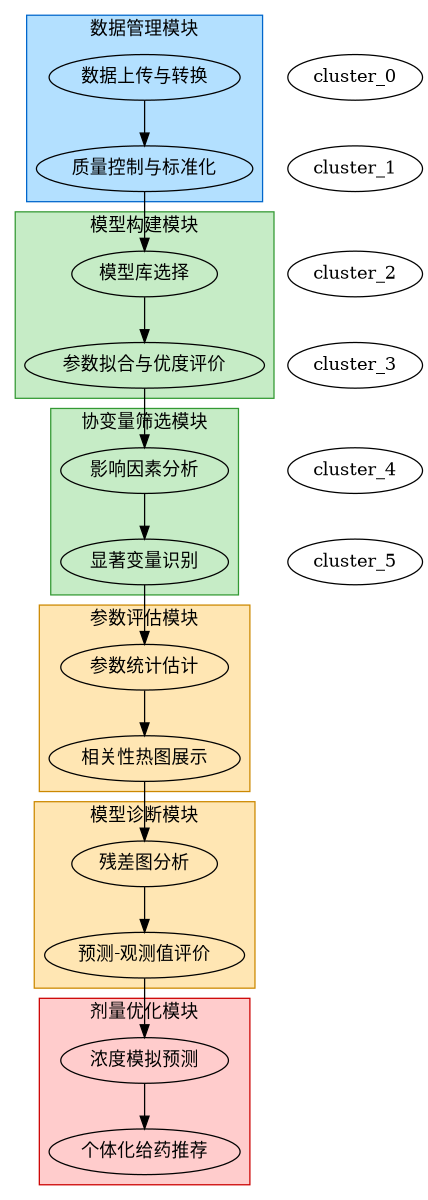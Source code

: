 digraph G {
	dpi=300 rankdir=TB size="10,8"
	subgraph cluster_0 {
		color="#0066cc" fillcolor="#b3e0ff" label="数据管理模块" style=filled
		"上传" [label="数据上传与转换"]
		"质控" [label="质量控制与标准化"]
		"上传" -> "质控"
	}
	subgraph cluster_1 {
		color="#339933" fillcolor="#c6ecc6" label="模型构建模块" style=filled
		"选择" [label="模型库选择"]
		"拟合" [label="参数拟合与优度评价"]
		"选择" -> "拟合"
	}
	subgraph cluster_2 {
		color="#339933" fillcolor="#c6ecc6" label="协变量筛选模块" style=filled
		"分析" [label="影响因素分析"]
		"筛选" [label="显著变量识别"]
		"分析" -> "筛选"
	}
	subgraph cluster_3 {
		color="#cc8800" fillcolor="#ffe6b3" label="参数评估模块" style=filled
		"估计" [label="参数统计估计"]
		"可视化" [label="相关性热图展示"]
		"估计" -> "可视化"
	}
	subgraph cluster_4 {
		color="#cc8800" fillcolor="#ffe6b3" label="模型诊断模块" style=filled
		"残差" [label="残差图分析"]
		"预测" [label="预测-观测值评价"]
		"残差" -> "预测"
	}
	subgraph cluster_5 {
		color="#cc0000" fillcolor="#ffcccc" label="剂量优化模块" style=filled
		"模拟" [label="浓度模拟预测"]
		"方案" [label="个体化给药推荐"]
		"模拟" -> "方案"
	}
	"质控" -> "选择"
	"拟合" -> "分析"
	"筛选" -> "估计"
	"可视化" -> "残差"
	"预测" -> "模拟"
	edge [style=invis]
	cluster_0 -> cluster_1
	cluster_1 -> cluster_2
	cluster_2 -> cluster_3
	cluster_3 -> cluster_4
	cluster_4 -> cluster_5
}

